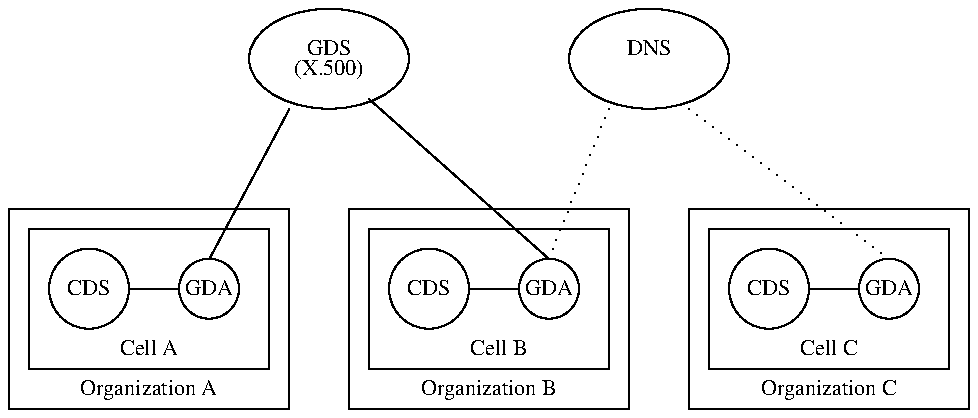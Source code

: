 ...\"
...\"  @OSF_COPYRIGHT@
...\"  COPYRIGHT NOTICE
...\"  Copyright (c) 1990, 1991, 1992, 1993 Open Software Foundation, Inc.
...\"  ALL RIGHTS RESERVED (DCE).  See the file named COPYRIGHT.DCE in the
...\"  src directory for the full copyright text.
...\"
...\"
...\" HISTORY
...\" $Log: 3d_directory_06.pic,v $
...\" Revision 1.1.2.3  1993/01/29  17:21:15  cjd
...\" 	Embedded copyright notice
...\" 	[1993/01/29  17:05:39  cjd]
...\"
...\" Revision 1.1.2.2  1992/09/01  17:18:26  weir
...\" 	Moved
...\" 	[1992/09/01  17:02:14  weir]
...\" 
...\" Revision 1.1  1992/01/29  15:42:04  damon
...\" 	Initial revision
...\" 
...\" $EndLog$
...\"
...\" (c) Copyright 1991, Open Software Foundation, Inc. ALL RIGHTS RESERVED
.PS
scale = 80
line  dotted from 272, 120 \
	to 352, 60 
line  dotted from 240, 120 \
	to 216, 60 
line   from 144, 124 \
	to 216, 60 
line   from 112, 120 \
	to 80, 60 
line   from 48, 48 \
	to 68, 48 
line   from 184, 48 \
	to 204, 48 
line   from 320, 48 \
	to 340, 48 
"\fR\s8Cell C\s0\fP"  at 328, 24
"\fR\s8Cell B\s0\fP"  at 196, 24
"\fR\s8Cell A\s0\fP"  at 56, 24
"\fR\s8GDA\s0\fP"  at 352, 48
"\fR\s8GDA\s0\fP"  at 216, 48
"\fR\s8GDA\s0\fP"  at 80, 48
"\fR\s8CDS\s0\fP"  at 304, 48
"\fR\s8CDS\s0\fP"  at 168, 48
"\fR\s8CDS\s0\fP"  at 32, 48
circle radius 12 at 352, 48
circle radius 16 at 304, 48
circle radius 12 at 216, 48
circle radius 16 at 168, 48
circle radius 12 at 80, 48
circle radius 16 at 32, 48
box  wid 96 ht 56 at 328, 44
box  wid 96 ht 56 at 192, 44
box  wid 96 ht 56 at 56, 44
"\fR\s8Organization A\s0\fP"  at 56, 8
"\fR\s8Organization C\s0\fP"  at 328, 8
box  wid 112 ht 80 at 192, 40
box  wid 112 ht 80 at 328, 40
box  wid 112 ht 80 at 56, 40
"\fR\s8Organization B\s0\fP"  at 192, 8
ellipse wid 64 ht 40 at 128, 140
ellipse wid 64 ht 40 at 256, 140
"\fR\s8GDS\s0\fP"  at 128, 144
"\fR\s8(X.500)\s0\fP"  at 128, 136
"\fR\s8DNS\s0\fP"  at 256, 144
.PE
